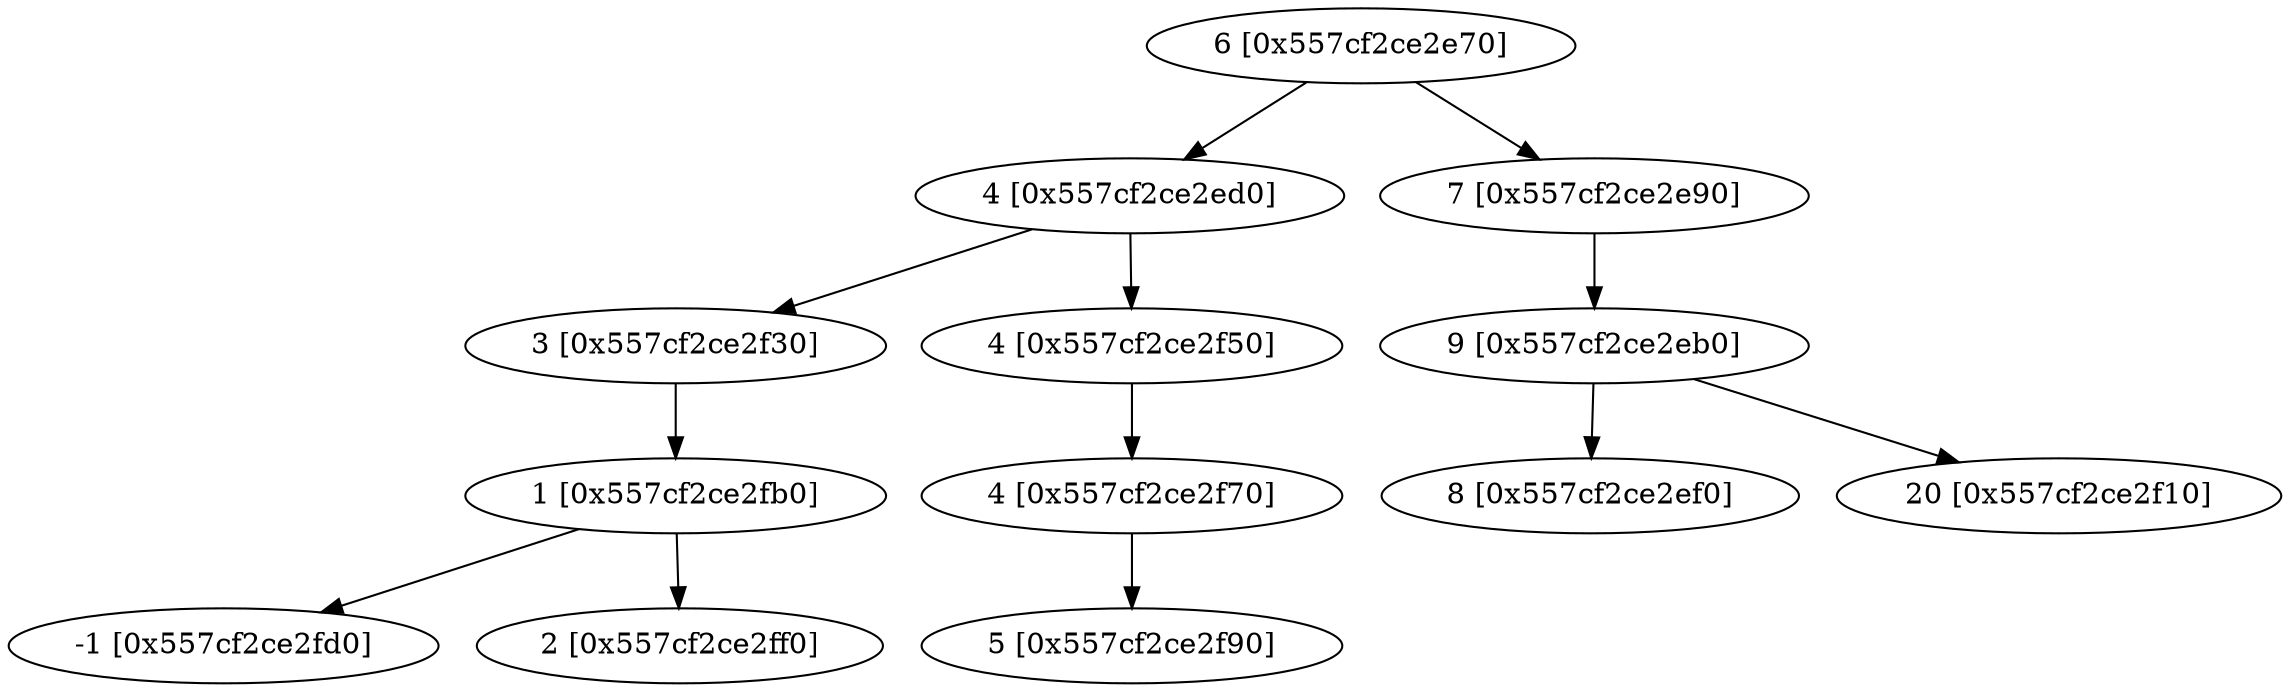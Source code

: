digraph G
{
	"6 [0x557cf2ce2e70]"
	"6 [0x557cf2ce2e70]"->"4 [0x557cf2ce2ed0]"
	"6 [0x557cf2ce2e70]"->"7 [0x557cf2ce2e90]"
	"4 [0x557cf2ce2ed0]"
	"4 [0x557cf2ce2ed0]"->"3 [0x557cf2ce2f30]"
	"4 [0x557cf2ce2ed0]"->"4 [0x557cf2ce2f50]"
	"3 [0x557cf2ce2f30]"
	"3 [0x557cf2ce2f30]"->"1 [0x557cf2ce2fb0]"
	"1 [0x557cf2ce2fb0]"
	"1 [0x557cf2ce2fb0]"->"-1 [0x557cf2ce2fd0]"
	"1 [0x557cf2ce2fb0]"->"2 [0x557cf2ce2ff0]"
	"-1 [0x557cf2ce2fd0]"
	"2 [0x557cf2ce2ff0]"
	"4 [0x557cf2ce2f50]"
	"4 [0x557cf2ce2f50]"->"4 [0x557cf2ce2f70]"
	"4 [0x557cf2ce2f70]"
	"4 [0x557cf2ce2f70]"->"5 [0x557cf2ce2f90]"
	"5 [0x557cf2ce2f90]"
	"7 [0x557cf2ce2e90]"
	"7 [0x557cf2ce2e90]"->"9 [0x557cf2ce2eb0]"
	"9 [0x557cf2ce2eb0]"
	"9 [0x557cf2ce2eb0]"->"8 [0x557cf2ce2ef0]"
	"9 [0x557cf2ce2eb0]"->"20 [0x557cf2ce2f10]"
	"8 [0x557cf2ce2ef0]"
	"20 [0x557cf2ce2f10]"
}